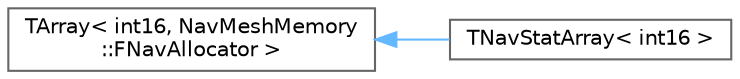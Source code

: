 digraph "Graphical Class Hierarchy"
{
 // INTERACTIVE_SVG=YES
 // LATEX_PDF_SIZE
  bgcolor="transparent";
  edge [fontname=Helvetica,fontsize=10,labelfontname=Helvetica,labelfontsize=10];
  node [fontname=Helvetica,fontsize=10,shape=box,height=0.2,width=0.4];
  rankdir="LR";
  Node0 [id="Node000000",label="TArray\< int16, NavMeshMemory\l::FNavAllocator \>",height=0.2,width=0.4,color="grey40", fillcolor="white", style="filled",URL="$d4/d52/classTArray.html",tooltip=" "];
  Node0 -> Node1 [id="edge6110_Node000000_Node000001",dir="back",color="steelblue1",style="solid",tooltip=" "];
  Node1 [id="Node000001",label="TNavStatArray\< int16 \>",height=0.2,width=0.4,color="grey40", fillcolor="white", style="filled",URL="$dc/dc9/classTNavStatArray.html",tooltip=" "];
}
